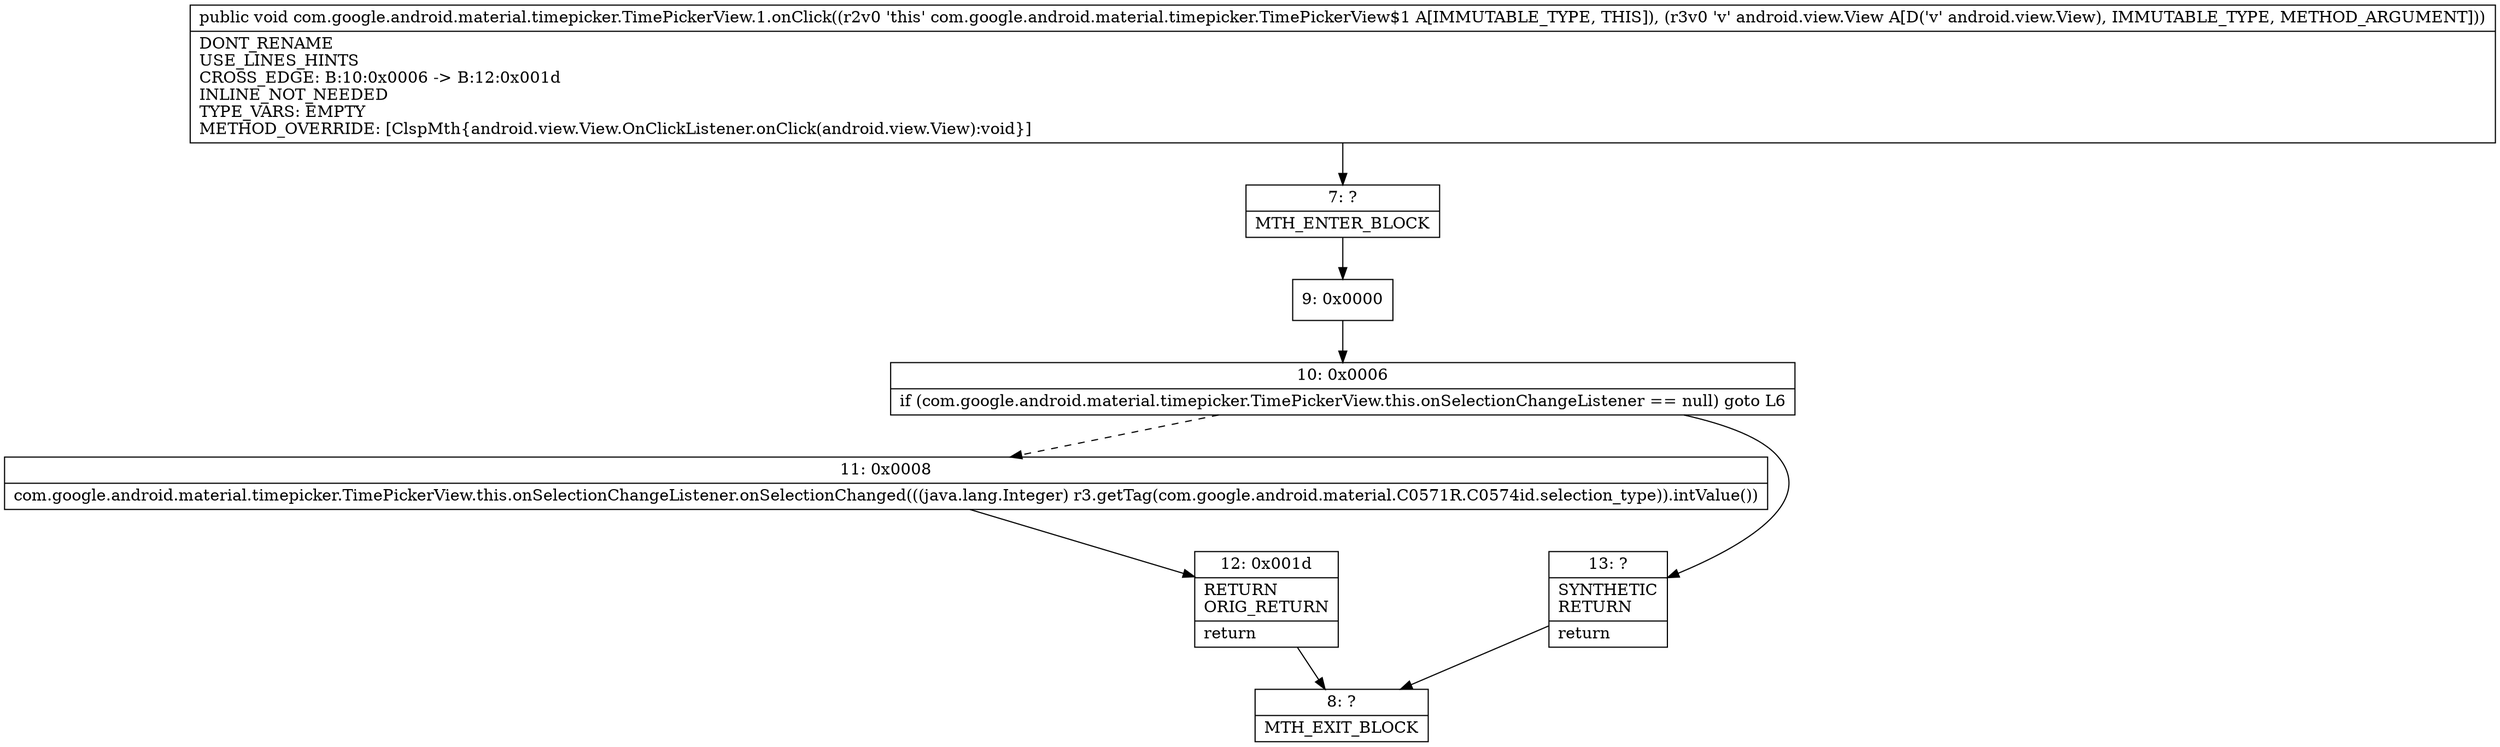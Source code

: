 digraph "CFG forcom.google.android.material.timepicker.TimePickerView.1.onClick(Landroid\/view\/View;)V" {
Node_7 [shape=record,label="{7\:\ ?|MTH_ENTER_BLOCK\l}"];
Node_9 [shape=record,label="{9\:\ 0x0000}"];
Node_10 [shape=record,label="{10\:\ 0x0006|if (com.google.android.material.timepicker.TimePickerView.this.onSelectionChangeListener == null) goto L6\l}"];
Node_11 [shape=record,label="{11\:\ 0x0008|com.google.android.material.timepicker.TimePickerView.this.onSelectionChangeListener.onSelectionChanged(((java.lang.Integer) r3.getTag(com.google.android.material.C0571R.C0574id.selection_type)).intValue())\l}"];
Node_12 [shape=record,label="{12\:\ 0x001d|RETURN\lORIG_RETURN\l|return\l}"];
Node_8 [shape=record,label="{8\:\ ?|MTH_EXIT_BLOCK\l}"];
Node_13 [shape=record,label="{13\:\ ?|SYNTHETIC\lRETURN\l|return\l}"];
MethodNode[shape=record,label="{public void com.google.android.material.timepicker.TimePickerView.1.onClick((r2v0 'this' com.google.android.material.timepicker.TimePickerView$1 A[IMMUTABLE_TYPE, THIS]), (r3v0 'v' android.view.View A[D('v' android.view.View), IMMUTABLE_TYPE, METHOD_ARGUMENT]))  | DONT_RENAME\lUSE_LINES_HINTS\lCROSS_EDGE: B:10:0x0006 \-\> B:12:0x001d\lINLINE_NOT_NEEDED\lTYPE_VARS: EMPTY\lMETHOD_OVERRIDE: [ClspMth\{android.view.View.OnClickListener.onClick(android.view.View):void\}]\l}"];
MethodNode -> Node_7;Node_7 -> Node_9;
Node_9 -> Node_10;
Node_10 -> Node_11[style=dashed];
Node_10 -> Node_13;
Node_11 -> Node_12;
Node_12 -> Node_8;
Node_13 -> Node_8;
}

